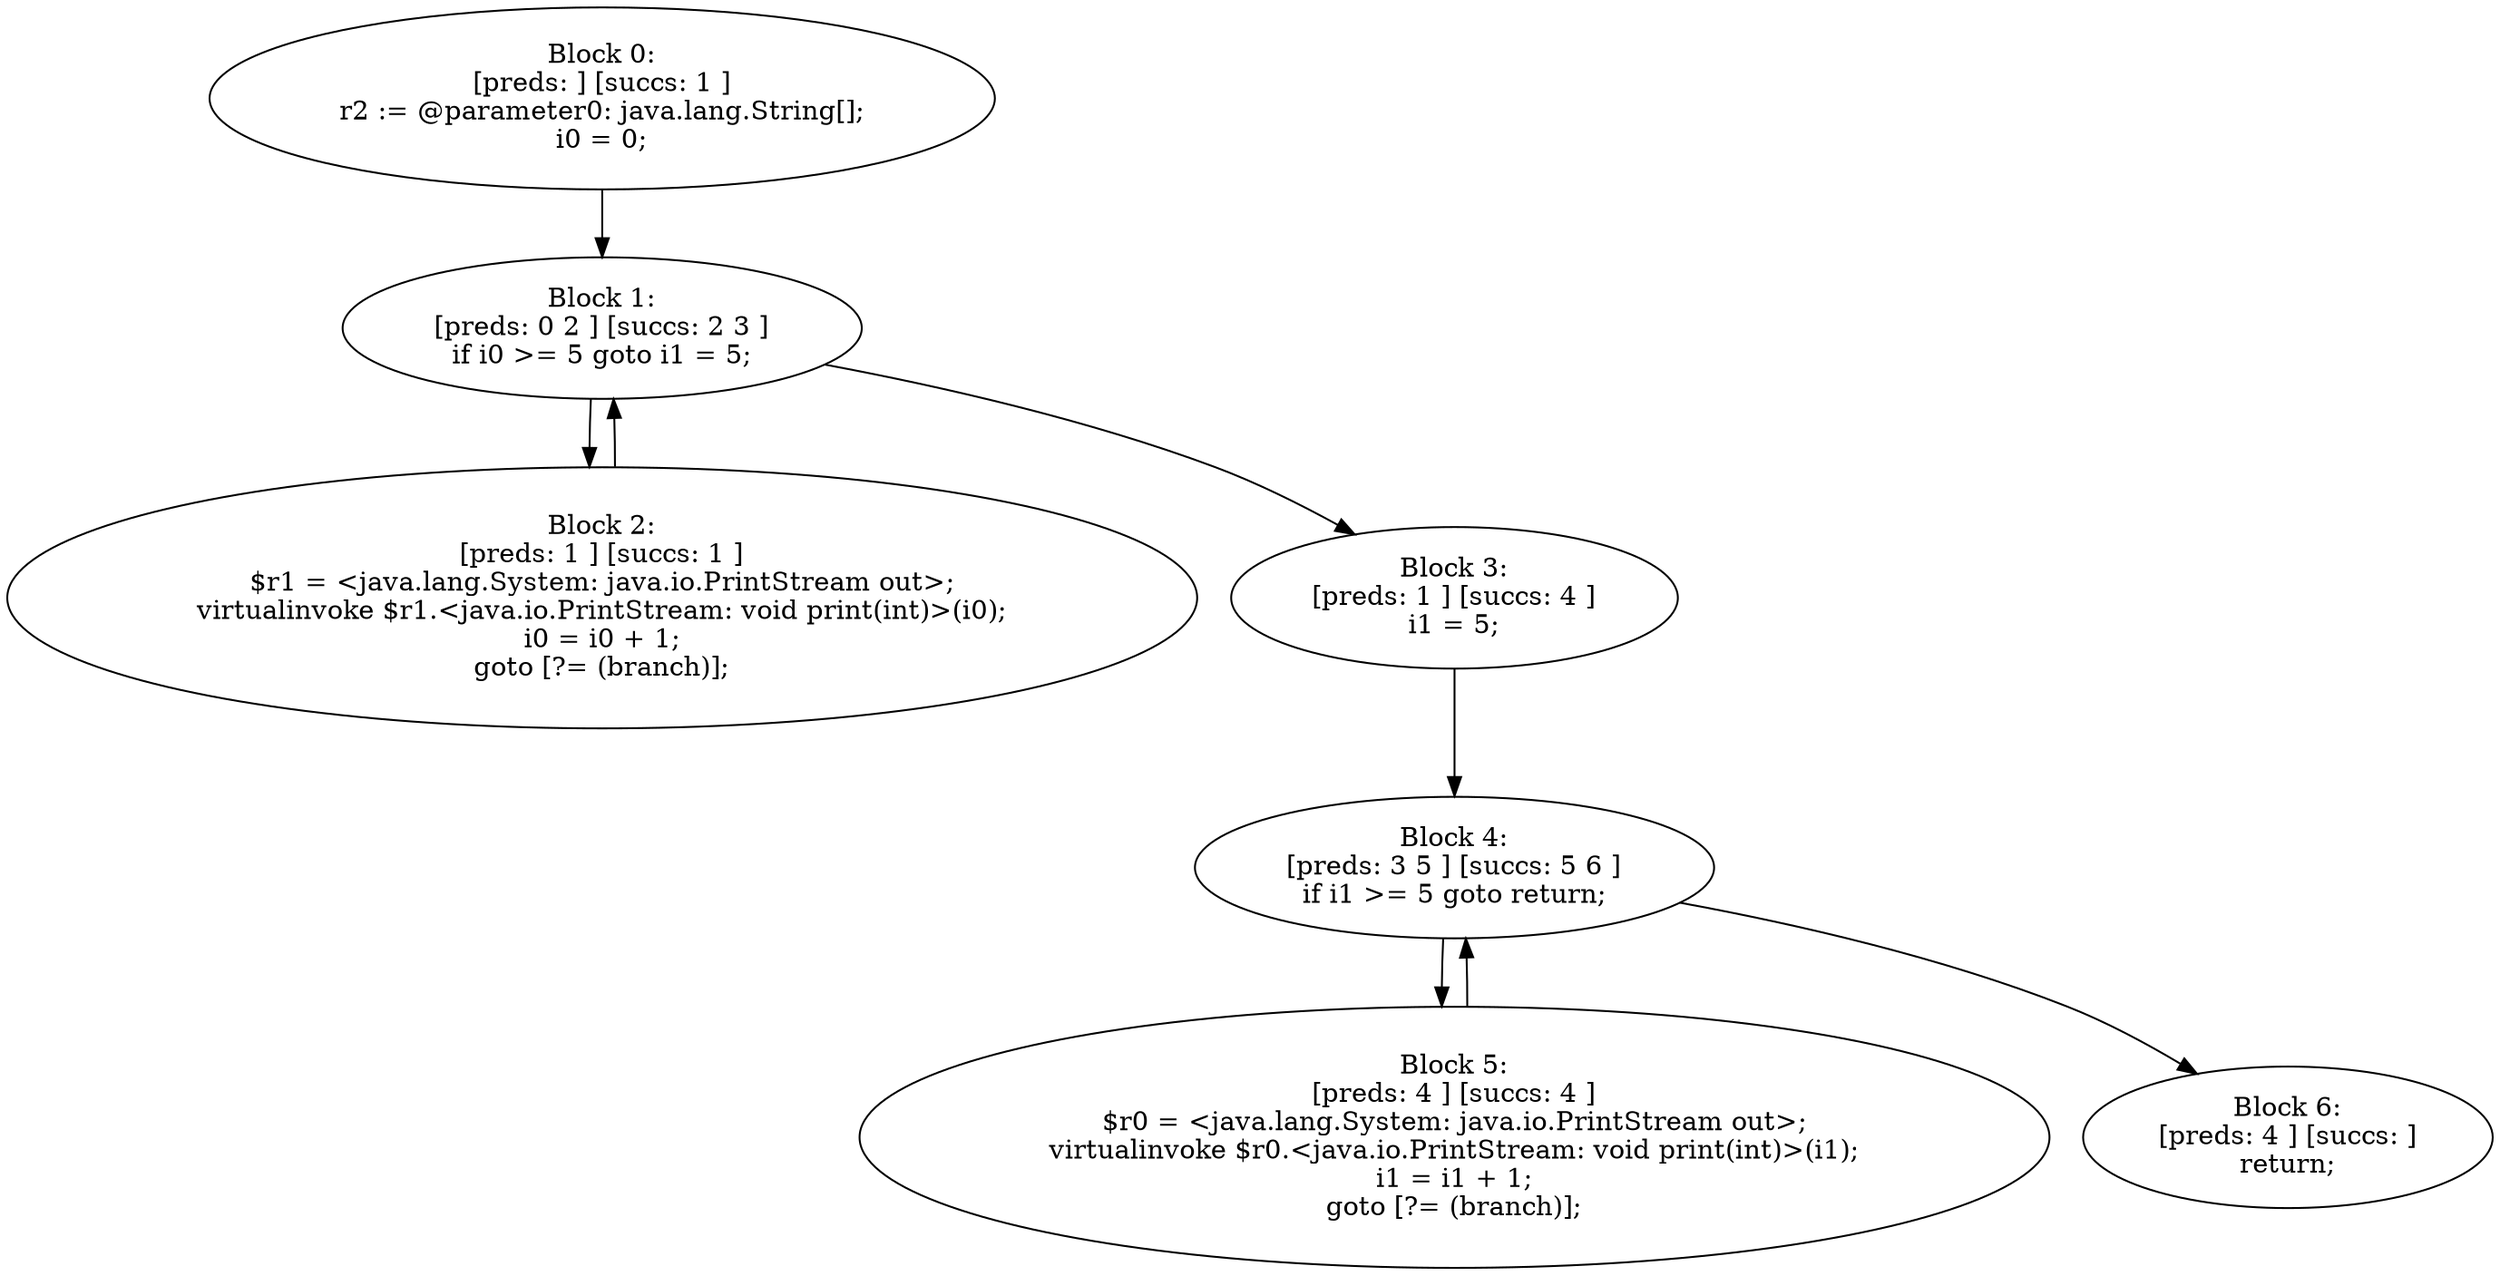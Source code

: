 digraph "unitGraph" {
    "Block 0:
[preds: ] [succs: 1 ]
r2 := @parameter0: java.lang.String[];
i0 = 0;
"
    "Block 1:
[preds: 0 2 ] [succs: 2 3 ]
if i0 >= 5 goto i1 = 5;
"
    "Block 2:
[preds: 1 ] [succs: 1 ]
$r1 = <java.lang.System: java.io.PrintStream out>;
virtualinvoke $r1.<java.io.PrintStream: void print(int)>(i0);
i0 = i0 + 1;
goto [?= (branch)];
"
    "Block 3:
[preds: 1 ] [succs: 4 ]
i1 = 5;
"
    "Block 4:
[preds: 3 5 ] [succs: 5 6 ]
if i1 >= 5 goto return;
"
    "Block 5:
[preds: 4 ] [succs: 4 ]
$r0 = <java.lang.System: java.io.PrintStream out>;
virtualinvoke $r0.<java.io.PrintStream: void print(int)>(i1);
i1 = i1 + 1;
goto [?= (branch)];
"
    "Block 6:
[preds: 4 ] [succs: ]
return;
"
    "Block 0:
[preds: ] [succs: 1 ]
r2 := @parameter0: java.lang.String[];
i0 = 0;
"->"Block 1:
[preds: 0 2 ] [succs: 2 3 ]
if i0 >= 5 goto i1 = 5;
";
    "Block 1:
[preds: 0 2 ] [succs: 2 3 ]
if i0 >= 5 goto i1 = 5;
"->"Block 2:
[preds: 1 ] [succs: 1 ]
$r1 = <java.lang.System: java.io.PrintStream out>;
virtualinvoke $r1.<java.io.PrintStream: void print(int)>(i0);
i0 = i0 + 1;
goto [?= (branch)];
";
    "Block 1:
[preds: 0 2 ] [succs: 2 3 ]
if i0 >= 5 goto i1 = 5;
"->"Block 3:
[preds: 1 ] [succs: 4 ]
i1 = 5;
";
    "Block 2:
[preds: 1 ] [succs: 1 ]
$r1 = <java.lang.System: java.io.PrintStream out>;
virtualinvoke $r1.<java.io.PrintStream: void print(int)>(i0);
i0 = i0 + 1;
goto [?= (branch)];
"->"Block 1:
[preds: 0 2 ] [succs: 2 3 ]
if i0 >= 5 goto i1 = 5;
";
    "Block 3:
[preds: 1 ] [succs: 4 ]
i1 = 5;
"->"Block 4:
[preds: 3 5 ] [succs: 5 6 ]
if i1 >= 5 goto return;
";
    "Block 4:
[preds: 3 5 ] [succs: 5 6 ]
if i1 >= 5 goto return;
"->"Block 5:
[preds: 4 ] [succs: 4 ]
$r0 = <java.lang.System: java.io.PrintStream out>;
virtualinvoke $r0.<java.io.PrintStream: void print(int)>(i1);
i1 = i1 + 1;
goto [?= (branch)];
";
    "Block 4:
[preds: 3 5 ] [succs: 5 6 ]
if i1 >= 5 goto return;
"->"Block 6:
[preds: 4 ] [succs: ]
return;
";
    "Block 5:
[preds: 4 ] [succs: 4 ]
$r0 = <java.lang.System: java.io.PrintStream out>;
virtualinvoke $r0.<java.io.PrintStream: void print(int)>(i1);
i1 = i1 + 1;
goto [?= (branch)];
"->"Block 4:
[preds: 3 5 ] [succs: 5 6 ]
if i1 >= 5 goto return;
";
}
